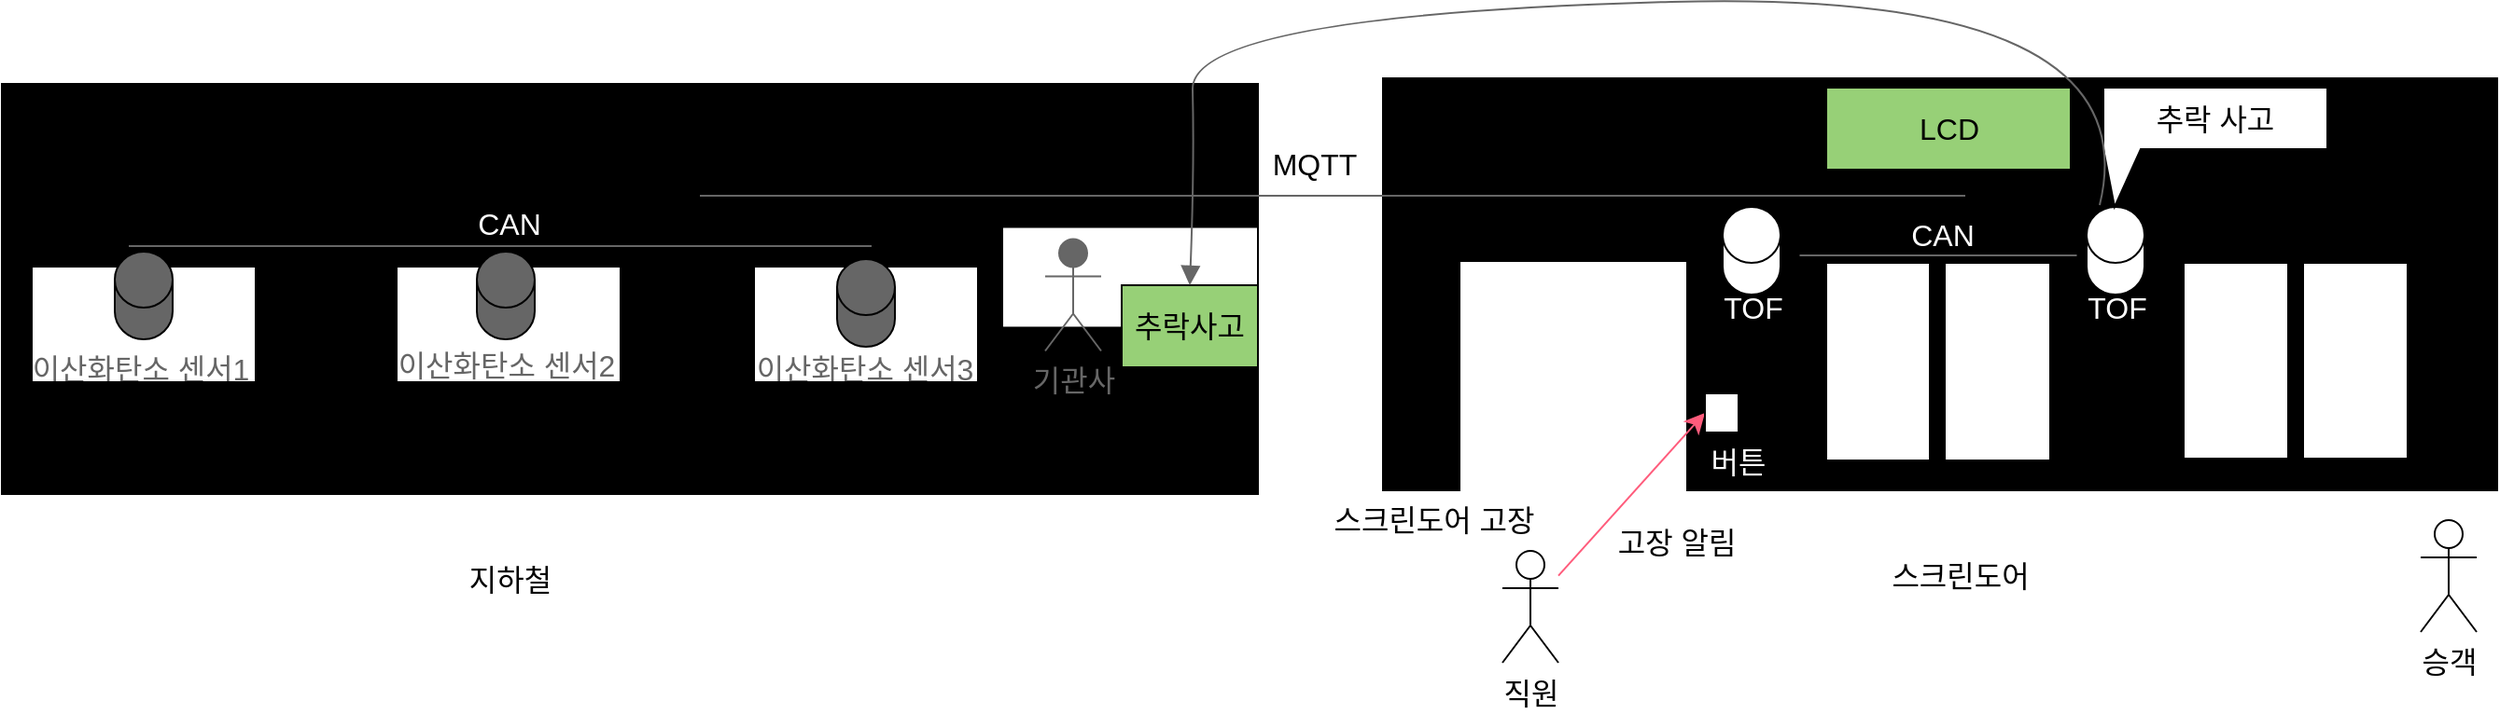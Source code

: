 <mxfile version="22.1.5" type="github" pages="2">
  <diagram name="페이지-1" id="K-AlbiNvDhdfrvrRrDHl">
    <mxGraphModel dx="2226" dy="443" grid="0" gridSize="10" guides="1" tooltips="1" connect="1" arrows="1" fold="1" page="0" pageScale="1" pageWidth="827" pageHeight="1169" math="0" shadow="0">
      <root>
        <mxCell id="0" />
        <mxCell id="1" parent="0" />
        <mxCell id="7CfgPuuCXe2S4xMgSCTg-12" value="" style="whiteSpace=wrap;html=1;fontSize=16;fillColor=#000000;" vertex="1" parent="1">
          <mxGeometry x="-571" y="714" width="673" height="220" as="geometry" />
        </mxCell>
        <mxCell id="YnSRLy2Meo23QNcn_RVZ-6" value="" style="rounded=0;whiteSpace=wrap;html=1;fontSize=16;" vertex="1" parent="1">
          <mxGeometry x="-35" y="790.75" width="137" height="54" as="geometry" />
        </mxCell>
        <mxCell id="7CfgPuuCXe2S4xMgSCTg-1" value="" style="whiteSpace=wrap;html=1;fontSize=16;fillColor=#000000;" vertex="1" parent="1">
          <mxGeometry x="169" y="711" width="597" height="221" as="geometry" />
        </mxCell>
        <mxCell id="7CfgPuuCXe2S4xMgSCTg-5" value="" style="rounded=0;whiteSpace=wrap;html=1;fontSize=16;strokeColor=#FFFFFF;" vertex="1" parent="1">
          <mxGeometry x="211" y="810" width="120" height="122" as="geometry" />
        </mxCell>
        <mxCell id="7CfgPuuCXe2S4xMgSCTg-46" value="" style="edgeStyle=none;curved=1;rounded=0;orthogonalLoop=1;jettySize=auto;html=1;fontSize=12;startSize=8;endSize=8;entryX=0;entryY=0.5;entryDx=0;entryDy=0;strokeColor=#FF5C7C;" edge="1" parent="1" source="7CfgPuuCXe2S4xMgSCTg-2" target="7CfgPuuCXe2S4xMgSCTg-44">
          <mxGeometry relative="1" as="geometry" />
        </mxCell>
        <mxCell id="7CfgPuuCXe2S4xMgSCTg-2" value="직원" style="shape=umlActor;verticalLabelPosition=bottom;verticalAlign=top;html=1;outlineConnect=0;fontSize=16;" vertex="1" parent="1">
          <mxGeometry x="233" y="964.5" width="30" height="60" as="geometry" />
        </mxCell>
        <mxCell id="7CfgPuuCXe2S4xMgSCTg-3" value="승객" style="shape=umlActor;verticalLabelPosition=bottom;verticalAlign=top;html=1;outlineConnect=0;fontSize=16;" vertex="1" parent="1">
          <mxGeometry x="725" y="948" width="30" height="60" as="geometry" />
        </mxCell>
        <mxCell id="7CfgPuuCXe2S4xMgSCTg-6" value="" style="rounded=0;whiteSpace=wrap;html=1;fontSize=16;" vertex="1" parent="1">
          <mxGeometry x="406.5" y="810" width="120" height="122" as="geometry" />
        </mxCell>
        <mxCell id="7CfgPuuCXe2S4xMgSCTg-7" value="" style="rounded=0;whiteSpace=wrap;html=1;fontSize=16;" vertex="1" parent="1">
          <mxGeometry x="598" y="810" width="120" height="122" as="geometry" />
        </mxCell>
        <mxCell id="7CfgPuuCXe2S4xMgSCTg-8" value="" style="shape=cylinder3;whiteSpace=wrap;html=1;boundedLbl=1;backgroundOutline=1;size=15;fontSize=16;" vertex="1" parent="1">
          <mxGeometry x="351" y="780" width="31" height="47" as="geometry" />
        </mxCell>
        <mxCell id="7CfgPuuCXe2S4xMgSCTg-9" value="" style="shape=cylinder3;whiteSpace=wrap;html=1;boundedLbl=1;backgroundOutline=1;size=15;fontSize=16;" vertex="1" parent="1">
          <mxGeometry x="546" y="780" width="31" height="47" as="geometry" />
        </mxCell>
        <mxCell id="7CfgPuuCXe2S4xMgSCTg-10" value="" style="endArrow=none;html=1;rounded=0;fontSize=12;startSize=8;endSize=8;curved=1;strokeColor=#666666;" edge="1" parent="1">
          <mxGeometry width="50" height="50" relative="1" as="geometry">
            <mxPoint x="392.25" y="806" as="sourcePoint" />
            <mxPoint x="540.75" y="806" as="targetPoint" />
          </mxGeometry>
        </mxCell>
        <mxCell id="7CfgPuuCXe2S4xMgSCTg-11" value="&lt;font color=&quot;#ffffff&quot;&gt;CAN&lt;/font&gt;" style="text;html=1;strokeColor=none;fillColor=none;align=center;verticalAlign=middle;whiteSpace=wrap;rounded=0;fontSize=16;" vertex="1" parent="1">
          <mxGeometry x="439" y="780" width="60" height="30" as="geometry" />
        </mxCell>
        <mxCell id="7CfgPuuCXe2S4xMgSCTg-13" value="" style="rounded=0;whiteSpace=wrap;html=1;fontSize=16;" vertex="1" parent="1">
          <mxGeometry x="-555" y="812" width="120" height="122" as="geometry" />
        </mxCell>
        <mxCell id="7CfgPuuCXe2S4xMgSCTg-14" value="" style="rounded=0;whiteSpace=wrap;html=1;fontSize=16;" vertex="1" parent="1">
          <mxGeometry x="-359.5" y="812" width="120" height="122" as="geometry" />
        </mxCell>
        <mxCell id="7CfgPuuCXe2S4xMgSCTg-15" value="" style="rounded=0;whiteSpace=wrap;html=1;fontSize=16;" vertex="1" parent="1">
          <mxGeometry x="-168" y="812" width="120" height="122" as="geometry" />
        </mxCell>
        <mxCell id="7CfgPuuCXe2S4xMgSCTg-16" value="" style="shape=cylinder3;whiteSpace=wrap;html=1;boundedLbl=1;backgroundOutline=1;size=15;fontSize=16;fillColor=#666666;" vertex="1" parent="1">
          <mxGeometry x="-510.5" y="804" width="31" height="47" as="geometry" />
        </mxCell>
        <mxCell id="7CfgPuuCXe2S4xMgSCTg-17" value="" style="shape=cylinder3;whiteSpace=wrap;html=1;boundedLbl=1;backgroundOutline=1;size=15;fontSize=16;fillColor=#666666;" vertex="1" parent="1">
          <mxGeometry x="-316.5" y="804" width="31" height="47" as="geometry" />
        </mxCell>
        <mxCell id="7CfgPuuCXe2S4xMgSCTg-18" value="" style="endArrow=none;html=1;rounded=0;fontSize=12;startSize=8;endSize=8;curved=1;strokeColor=#666666;" edge="1" parent="1">
          <mxGeometry width="50" height="50" relative="1" as="geometry">
            <mxPoint x="-503" y="801" as="sourcePoint" />
            <mxPoint x="-105" y="801" as="targetPoint" />
          </mxGeometry>
        </mxCell>
        <mxCell id="7CfgPuuCXe2S4xMgSCTg-19" value="&lt;font color=&quot;#ffffff&quot;&gt;CAN&lt;/font&gt;" style="text;html=1;strokeColor=none;fillColor=none;align=center;verticalAlign=middle;whiteSpace=wrap;rounded=0;fontSize=16;" vertex="1" parent="1">
          <mxGeometry x="-329.5" y="774" width="60" height="30" as="geometry" />
        </mxCell>
        <mxCell id="7CfgPuuCXe2S4xMgSCTg-21" value="" style="shape=cylinder3;whiteSpace=wrap;html=1;boundedLbl=1;backgroundOutline=1;size=15;fontSize=16;fillColor=#666666;" vertex="1" parent="1">
          <mxGeometry x="-123.5" y="808" width="31" height="47" as="geometry" />
        </mxCell>
        <mxCell id="7CfgPuuCXe2S4xMgSCTg-23" value="&lt;font color=&quot;#666666&quot;&gt;이산화탄소 센서1&lt;/font&gt;" style="text;html=1;align=center;verticalAlign=middle;resizable=0;points=[];autosize=1;strokeColor=none;fillColor=none;fontSize=16;" vertex="1" parent="1">
          <mxGeometry x="-569" y="851" width="143" height="31" as="geometry" />
        </mxCell>
        <mxCell id="7CfgPuuCXe2S4xMgSCTg-24" value="&lt;font color=&quot;#666666&quot;&gt;이산화탄소 센서2&lt;/font&gt;" style="text;html=1;align=center;verticalAlign=middle;resizable=0;points=[];autosize=1;strokeColor=none;fillColor=none;fontSize=16;" vertex="1" parent="1">
          <mxGeometry x="-372.5" y="849" width="143" height="31" as="geometry" />
        </mxCell>
        <mxCell id="7CfgPuuCXe2S4xMgSCTg-25" value="&lt;font color=&quot;#666666&quot;&gt;이산화탄소 센서3&lt;/font&gt;" style="text;html=1;align=center;verticalAlign=middle;resizable=0;points=[];autosize=1;strokeColor=none;fillColor=none;fontSize=16;" vertex="1" parent="1">
          <mxGeometry x="-181" y="851" width="143" height="31" as="geometry" />
        </mxCell>
        <mxCell id="7CfgPuuCXe2S4xMgSCTg-26" value="&lt;font color=&quot;#ffffff&quot;&gt;TOF&lt;/font&gt;" style="text;html=1;align=center;verticalAlign=middle;resizable=0;points=[];autosize=1;strokeColor=none;fillColor=none;fontSize=16;" vertex="1" parent="1">
          <mxGeometry x="341.5" y="818" width="50" height="31" as="geometry" />
        </mxCell>
        <mxCell id="7CfgPuuCXe2S4xMgSCTg-27" value="&lt;font color=&quot;#ffffff&quot;&gt;TOF&lt;/font&gt;" style="text;html=1;align=center;verticalAlign=middle;resizable=0;points=[];autosize=1;strokeColor=none;fillColor=none;fontSize=16;" vertex="1" parent="1">
          <mxGeometry x="536.5" y="818" width="50" height="31" as="geometry" />
        </mxCell>
        <mxCell id="7CfgPuuCXe2S4xMgSCTg-28" value="지하철" style="text;html=1;align=center;verticalAlign=middle;resizable=0;points=[];autosize=1;strokeColor=none;fillColor=none;fontSize=16;" vertex="1" parent="1">
          <mxGeometry x="-332.5" y="964.5" width="66" height="31" as="geometry" />
        </mxCell>
        <mxCell id="7CfgPuuCXe2S4xMgSCTg-29" value="스크린도어" style="text;html=1;align=center;verticalAlign=middle;resizable=0;points=[];autosize=1;strokeColor=none;fillColor=none;fontSize=16;" vertex="1" parent="1">
          <mxGeometry x="428.5" y="962.5" width="98" height="31" as="geometry" />
        </mxCell>
        <mxCell id="7CfgPuuCXe2S4xMgSCTg-31" value="" style="endArrow=none;html=1;rounded=0;fontSize=12;startSize=8;endSize=8;curved=1;strokeColor=#666666;" edge="1" parent="1">
          <mxGeometry width="50" height="50" relative="1" as="geometry">
            <mxPoint x="-197" y="774" as="sourcePoint" />
            <mxPoint x="481" y="774" as="targetPoint" />
          </mxGeometry>
        </mxCell>
        <mxCell id="7CfgPuuCXe2S4xMgSCTg-32" value="MQTT" style="text;html=1;align=center;verticalAlign=middle;resizable=0;points=[];autosize=1;strokeColor=none;fillColor=none;fontSize=16;" vertex="1" parent="1">
          <mxGeometry x="100" y="741" width="63" height="31" as="geometry" />
        </mxCell>
        <mxCell id="7CfgPuuCXe2S4xMgSCTg-33" value="LCD" style="whiteSpace=wrap;html=1;fontSize=16;fillColor=#97D077;" vertex="1" parent="1">
          <mxGeometry x="406.5" y="716" width="131" height="44" as="geometry" />
        </mxCell>
        <mxCell id="7CfgPuuCXe2S4xMgSCTg-35" value="" style="rounded=0;whiteSpace=wrap;html=1;fontSize=16;fillColor=#000000;" vertex="1" parent="1">
          <mxGeometry x="-168" y="874" width="120" height="60" as="geometry" />
        </mxCell>
        <mxCell id="7CfgPuuCXe2S4xMgSCTg-36" value="" style="rounded=0;whiteSpace=wrap;html=1;fontSize=16;fillColor=#000000;" vertex="1" parent="1">
          <mxGeometry x="-359.5" y="874" width="120" height="60" as="geometry" />
        </mxCell>
        <mxCell id="7CfgPuuCXe2S4xMgSCTg-37" value="" style="rounded=0;whiteSpace=wrap;html=1;fontSize=16;fillColor=#000000;" vertex="1" parent="1">
          <mxGeometry x="-555" y="874" width="120" height="60" as="geometry" />
        </mxCell>
        <mxCell id="7CfgPuuCXe2S4xMgSCTg-39" value="" style="rounded=0;whiteSpace=wrap;html=1;fontSize=16;fillColor=#000000;" vertex="1" parent="1">
          <mxGeometry x="406" y="916" width="120" height="16" as="geometry" />
        </mxCell>
        <mxCell id="7CfgPuuCXe2S4xMgSCTg-40" value="" style="rounded=0;whiteSpace=wrap;html=1;fontSize=16;fillColor=#000000;" vertex="1" parent="1">
          <mxGeometry x="598" y="915" width="120" height="17" as="geometry" />
        </mxCell>
        <mxCell id="7CfgPuuCXe2S4xMgSCTg-41" value="" style="rounded=0;whiteSpace=wrap;html=1;fontSize=16;fillColor=#000000;" vertex="1" parent="1">
          <mxGeometry x="462" y="811" width="8" height="121" as="geometry" />
        </mxCell>
        <mxCell id="7CfgPuuCXe2S4xMgSCTg-42" value="" style="rounded=0;whiteSpace=wrap;html=1;fontSize=16;fillColor=#000000;" vertex="1" parent="1">
          <mxGeometry x="654" y="810" width="8" height="121" as="geometry" />
        </mxCell>
        <mxCell id="7CfgPuuCXe2S4xMgSCTg-43" value="스크린도어 고장" style="text;html=1;align=center;verticalAlign=middle;resizable=0;points=[];autosize=1;strokeColor=none;fillColor=none;fontSize=16;" vertex="1" parent="1">
          <mxGeometry x="129" y="932" width="134" height="31" as="geometry" />
        </mxCell>
        <mxCell id="7CfgPuuCXe2S4xMgSCTg-44" value="" style="whiteSpace=wrap;html=1;fontSize=16;" vertex="1" parent="1">
          <mxGeometry x="341.5" y="880" width="18" height="21" as="geometry" />
        </mxCell>
        <mxCell id="7CfgPuuCXe2S4xMgSCTg-45" value="&lt;font color=&quot;#ffffff&quot;&gt;버튼&lt;/font&gt;" style="text;html=1;align=center;verticalAlign=middle;resizable=0;points=[];autosize=1;strokeColor=none;fillColor=none;fontSize=16;" vertex="1" parent="1">
          <mxGeometry x="334" y="901" width="50" height="31" as="geometry" />
        </mxCell>
        <mxCell id="7CfgPuuCXe2S4xMgSCTg-48" value="고장 알림" style="text;html=1;align=center;verticalAlign=middle;resizable=0;points=[];autosize=1;strokeColor=none;fillColor=none;fontSize=16;" vertex="1" parent="1">
          <mxGeometry x="283" y="944" width="86" height="31" as="geometry" />
        </mxCell>
        <mxCell id="YnSRLy2Meo23QNcn_RVZ-1" value="추락 사고" style="shape=callout;whiteSpace=wrap;html=1;perimeter=calloutPerimeter;fontSize=16;size=31;position=0;position2=0.05;" vertex="1" parent="1">
          <mxGeometry x="555" y="716" width="120" height="64" as="geometry" />
        </mxCell>
        <mxCell id="YnSRLy2Meo23QNcn_RVZ-4" value="&lt;font color=&quot;#666666&quot;&gt;기관사&lt;/font&gt;" style="shape=umlActor;verticalLabelPosition=bottom;verticalAlign=top;html=1;outlineConnect=0;fontSize=16;fillColor=#666666;strokeColor=#666666;" vertex="1" parent="1">
          <mxGeometry x="-12" y="797.25" width="30" height="60" as="geometry" />
        </mxCell>
        <mxCell id="YnSRLy2Meo23QNcn_RVZ-7" value="추락사고" style="whiteSpace=wrap;html=1;fontSize=16;fillColor=#97D077;" vertex="1" parent="1">
          <mxGeometry x="29" y="822" width="73" height="44" as="geometry" />
        </mxCell>
        <mxCell id="YnSRLy2Meo23QNcn_RVZ-8" value="" style="curved=1;endArrow=none;html=1;rounded=0;fontSize=12;startSize=8;endSize=8;exitX=0.5;exitY=0;exitDx=0;exitDy=0;endFill=0;startArrow=block;startFill=1;strokeColor=#666666;" edge="1" parent="1" source="YnSRLy2Meo23QNcn_RVZ-7">
          <mxGeometry width="50" height="50" relative="1" as="geometry">
            <mxPoint x="61" y="691" as="sourcePoint" />
            <mxPoint x="553" y="779" as="targetPoint" />
            <Array as="points">
              <mxPoint x="68" y="757" />
              <mxPoint x="66" y="677" />
              <mxPoint x="581" y="663" />
            </Array>
          </mxGeometry>
        </mxCell>
      </root>
    </mxGraphModel>
  </diagram>
  <diagram id="BDoCA5U98Db7nCAfCn77" name="페이지-2">
    <mxGraphModel dx="1826" dy="1243" grid="0" gridSize="10" guides="1" tooltips="1" connect="1" arrows="1" fold="1" page="0" pageScale="1" pageWidth="827" pageHeight="1169" math="0" shadow="0">
      <root>
        <mxCell id="0" />
        <mxCell id="1" parent="0" />
        <mxCell id="ZUHDF6rwAJzS2V2cWt4W-6" value="" style="edgeStyle=none;curved=1;rounded=0;orthogonalLoop=1;jettySize=auto;html=1;fontSize=12;startSize=8;endSize=8;" edge="1" parent="1" source="ZUHDF6rwAJzS2V2cWt4W-1" target="ZUHDF6rwAJzS2V2cWt4W-5">
          <mxGeometry relative="1" as="geometry" />
        </mxCell>
        <mxCell id="ZUHDF6rwAJzS2V2cWt4W-1" value="스크린 도어가 고장났는가?" style="rhombus;whiteSpace=wrap;html=1;fontSize=16;direction=west;rounded=0;" vertex="1" parent="1">
          <mxGeometry x="-187" y="33" width="262" height="80" as="geometry" />
        </mxCell>
        <mxCell id="ZUHDF6rwAJzS2V2cWt4W-5" value="기관사 버튼 누름" style="whiteSpace=wrap;html=1;fontSize=16;rounded=0;" vertex="1" parent="1">
          <mxGeometry x="-124" y="145" width="136" height="60" as="geometry" />
        </mxCell>
        <mxCell id="ZUHDF6rwAJzS2V2cWt4W-7" value="" style="whiteSpace=wrap;html=1;fontSize=16;rounded=0;" vertex="1" parent="1">
          <mxGeometry x="266" y="43" width="120" height="60" as="geometry" />
        </mxCell>
        <mxCell id="ZUHDF6rwAJzS2V2cWt4W-14" value="" style="endArrow=classic;html=1;rounded=0;fontSize=12;startSize=8;endSize=8;curved=1;exitX=0;exitY=0.5;exitDx=0;exitDy=0;entryX=0.5;entryY=1;entryDx=0;entryDy=0;" edge="1" parent="1" source="ZUHDF6rwAJzS2V2cWt4W-1" target="ZUHDF6rwAJzS2V2cWt4W-1">
          <mxGeometry width="50" height="50" relative="1" as="geometry">
            <mxPoint x="97" y="77" as="sourcePoint" />
            <mxPoint x="75" y="-18" as="targetPoint" />
            <Array as="points">
              <mxPoint x="75" y="-57" />
            </Array>
          </mxGeometry>
        </mxCell>
        <mxCell id="ZUHDF6rwAJzS2V2cWt4W-16" value="" style="edgeStyle=elbowEdgeStyle;elbow=vertical;endArrow=classic;html=1;curved=0;rounded=0;endSize=8;startSize=8;fontSize=12;" edge="1" parent="1">
          <mxGeometry width="50" height="50" relative="1" as="geometry">
            <mxPoint x="175" y="226" as="sourcePoint" />
            <mxPoint x="225" y="176" as="targetPoint" />
          </mxGeometry>
        </mxCell>
      </root>
    </mxGraphModel>
  </diagram>
</mxfile>
